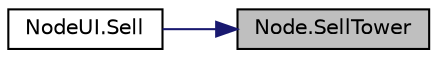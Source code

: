 digraph "Node.SellTower"
{
 // LATEX_PDF_SIZE
  edge [fontname="Helvetica",fontsize="10",labelfontname="Helvetica",labelfontsize="10"];
  node [fontname="Helvetica",fontsize="10",shape=record];
  rankdir="RL";
  Node1 [label="Node.SellTower",height=0.2,width=0.4,color="black", fillcolor="grey75", style="filled", fontcolor="black",tooltip="Функция продажи башни"];
  Node1 -> Node2 [dir="back",color="midnightblue",fontsize="10",style="solid",fontname="Helvetica"];
  Node2 [label="NodeUI.Sell",height=0.2,width=0.4,color="black", fillcolor="white", style="filled",URL="$class_node_u_i.html#a3cf94e06d8487a629ddbb01c3ff57753",tooltip="Кнопка для продажи"];
}

